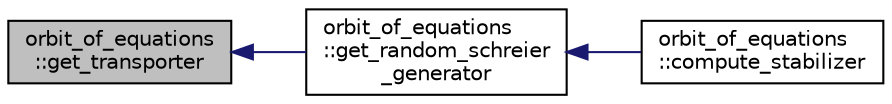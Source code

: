 digraph "orbit_of_equations::get_transporter"
{
  edge [fontname="Helvetica",fontsize="10",labelfontname="Helvetica",labelfontsize="10"];
  node [fontname="Helvetica",fontsize="10",shape=record];
  rankdir="LR";
  Node235 [label="orbit_of_equations\l::get_transporter",height=0.2,width=0.4,color="black", fillcolor="grey75", style="filled", fontcolor="black"];
  Node235 -> Node236 [dir="back",color="midnightblue",fontsize="10",style="solid",fontname="Helvetica"];
  Node236 [label="orbit_of_equations\l::get_random_schreier\l_generator",height=0.2,width=0.4,color="black", fillcolor="white", style="filled",URL="$dd/d23/classorbit__of__equations.html#a7c047be29a86d0afa0278750182c4617"];
  Node236 -> Node237 [dir="back",color="midnightblue",fontsize="10",style="solid",fontname="Helvetica"];
  Node237 [label="orbit_of_equations\l::compute_stabilizer",height=0.2,width=0.4,color="black", fillcolor="white", style="filled",URL="$dd/d23/classorbit__of__equations.html#ae91b1fc7aaed29d4cd3ece65d39eb300"];
}
